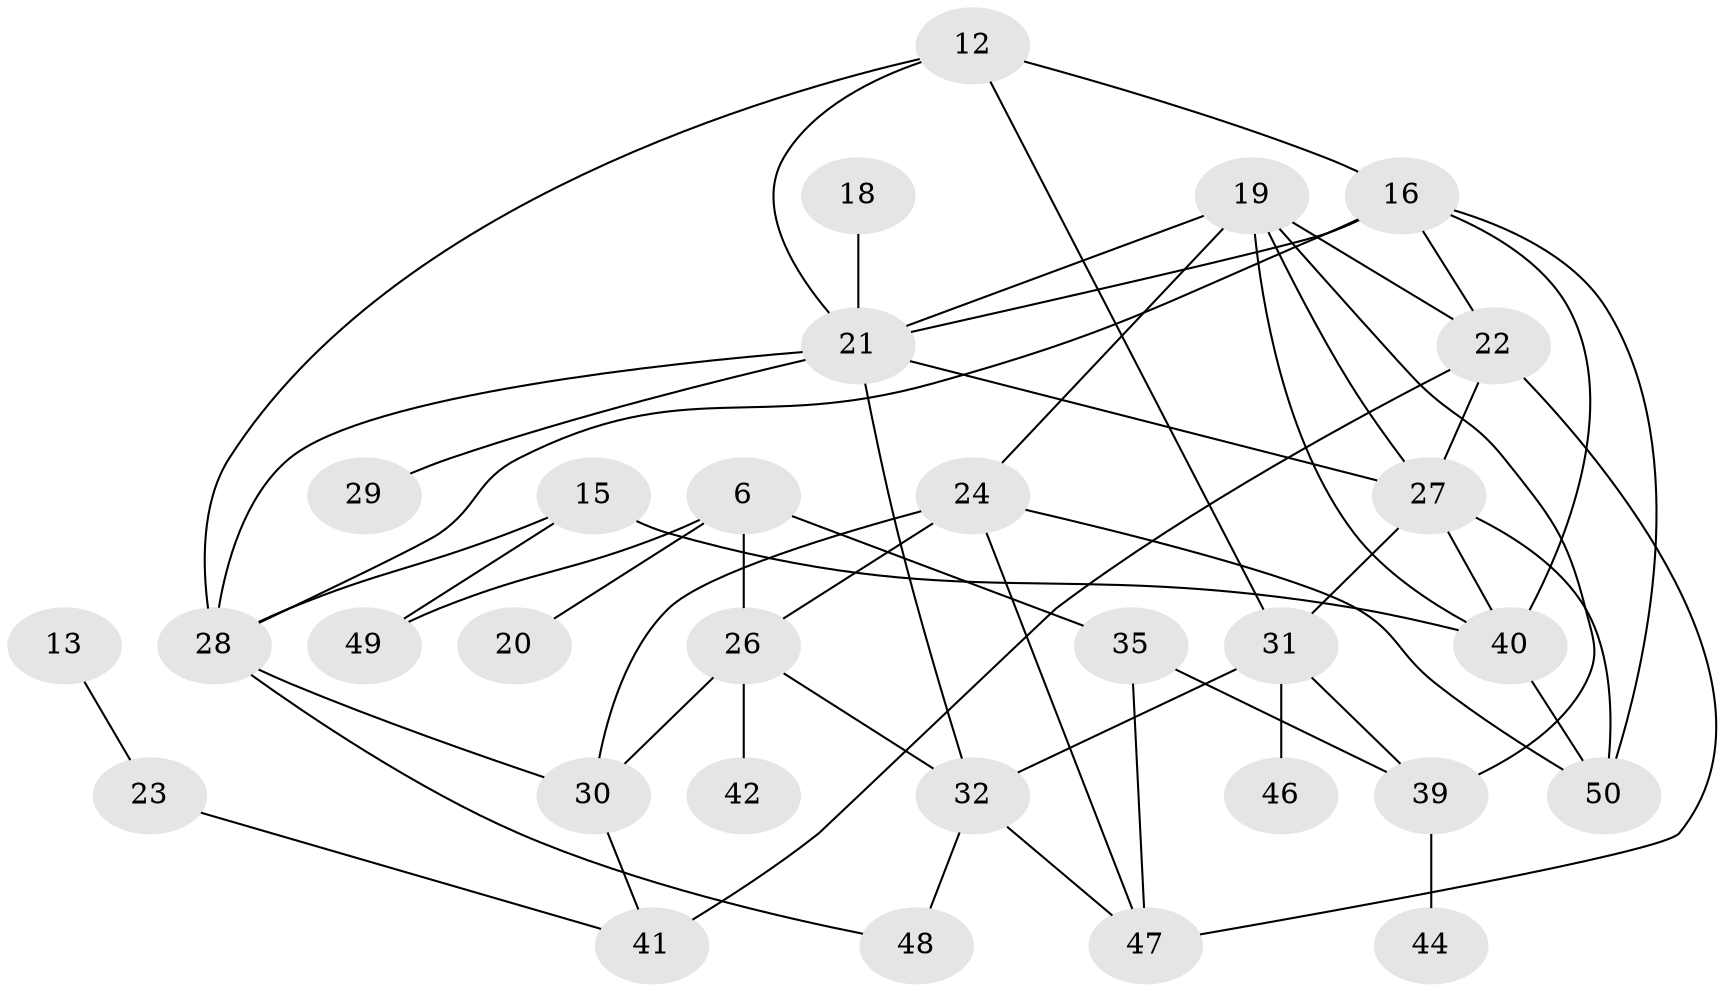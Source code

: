// original degree distribution, {4: 0.128, 2: 0.256, 1: 0.176, 3: 0.248, 0: 0.144, 5: 0.04, 6: 0.008}
// Generated by graph-tools (version 1.1) at 2025/35/03/04/25 23:35:54]
// undirected, 30 vertices, 54 edges
graph export_dot {
  node [color=gray90,style=filled];
  6;
  12;
  13;
  15;
  16;
  18;
  19;
  20;
  21;
  22;
  23;
  24;
  26;
  27;
  28;
  29;
  30;
  31;
  32;
  35;
  39;
  40;
  41;
  42;
  44;
  46;
  47;
  48;
  49;
  50;
  6 -- 20 [weight=1.0];
  6 -- 26 [weight=1.0];
  6 -- 35 [weight=1.0];
  6 -- 49 [weight=1.0];
  12 -- 16 [weight=2.0];
  12 -- 21 [weight=1.0];
  12 -- 28 [weight=1.0];
  12 -- 31 [weight=1.0];
  13 -- 23 [weight=1.0];
  15 -- 28 [weight=1.0];
  15 -- 40 [weight=1.0];
  15 -- 49 [weight=1.0];
  16 -- 21 [weight=1.0];
  16 -- 22 [weight=1.0];
  16 -- 28 [weight=1.0];
  16 -- 40 [weight=1.0];
  16 -- 50 [weight=1.0];
  18 -- 21 [weight=1.0];
  19 -- 21 [weight=1.0];
  19 -- 22 [weight=1.0];
  19 -- 24 [weight=1.0];
  19 -- 27 [weight=1.0];
  19 -- 39 [weight=2.0];
  19 -- 40 [weight=1.0];
  21 -- 27 [weight=1.0];
  21 -- 28 [weight=1.0];
  21 -- 29 [weight=1.0];
  21 -- 32 [weight=1.0];
  22 -- 27 [weight=1.0];
  22 -- 41 [weight=2.0];
  22 -- 47 [weight=1.0];
  23 -- 41 [weight=1.0];
  24 -- 26 [weight=1.0];
  24 -- 30 [weight=1.0];
  24 -- 47 [weight=1.0];
  24 -- 50 [weight=1.0];
  26 -- 30 [weight=1.0];
  26 -- 32 [weight=1.0];
  26 -- 42 [weight=1.0];
  27 -- 31 [weight=1.0];
  27 -- 40 [weight=1.0];
  27 -- 50 [weight=1.0];
  28 -- 30 [weight=1.0];
  28 -- 48 [weight=2.0];
  30 -- 41 [weight=1.0];
  31 -- 32 [weight=1.0];
  31 -- 39 [weight=2.0];
  31 -- 46 [weight=1.0];
  32 -- 47 [weight=1.0];
  32 -- 48 [weight=2.0];
  35 -- 39 [weight=1.0];
  35 -- 47 [weight=1.0];
  39 -- 44 [weight=1.0];
  40 -- 50 [weight=1.0];
}
